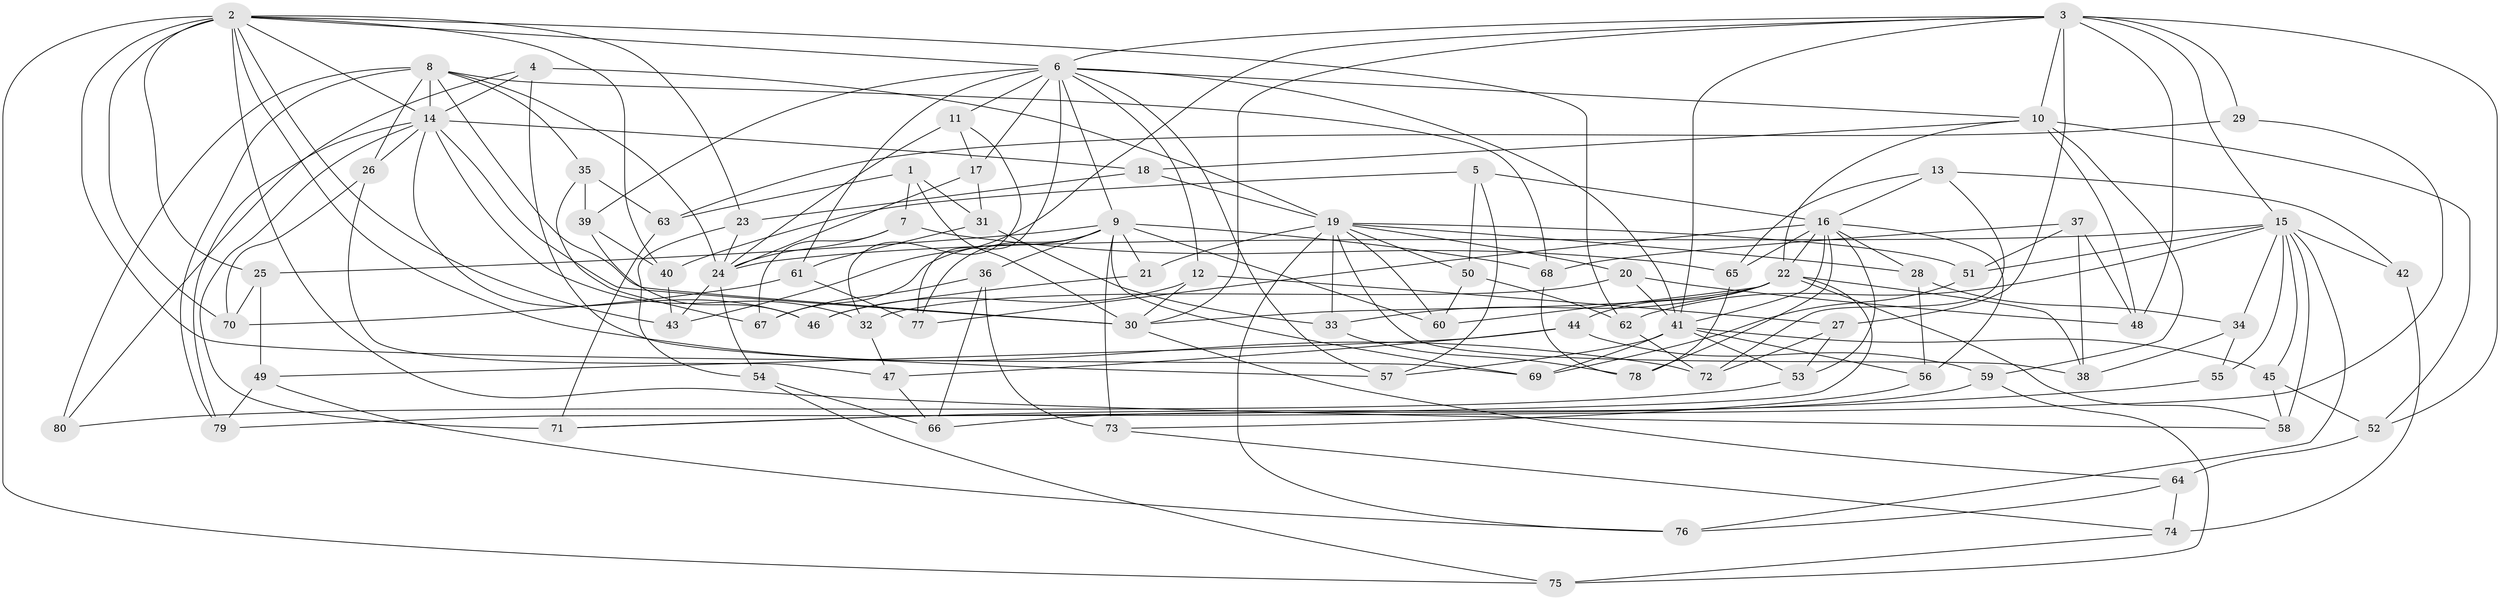 // original degree distribution, {4: 1.0}
// Generated by graph-tools (version 1.1) at 2025/53/03/04/25 22:53:45]
// undirected, 80 vertices, 196 edges
graph export_dot {
  node [color=gray90,style=filled];
  1;
  2;
  3;
  4;
  5;
  6;
  7;
  8;
  9;
  10;
  11;
  12;
  13;
  14;
  15;
  16;
  17;
  18;
  19;
  20;
  21;
  22;
  23;
  24;
  25;
  26;
  27;
  28;
  29;
  30;
  31;
  32;
  33;
  34;
  35;
  36;
  37;
  38;
  39;
  40;
  41;
  42;
  43;
  44;
  45;
  46;
  47;
  48;
  49;
  50;
  51;
  52;
  53;
  54;
  55;
  56;
  57;
  58;
  59;
  60;
  61;
  62;
  63;
  64;
  65;
  66;
  67;
  68;
  69;
  70;
  71;
  72;
  73;
  74;
  75;
  76;
  77;
  78;
  79;
  80;
  1 -- 7 [weight=1.0];
  1 -- 30 [weight=1.0];
  1 -- 31 [weight=1.0];
  1 -- 63 [weight=1.0];
  2 -- 6 [weight=1.0];
  2 -- 14 [weight=1.0];
  2 -- 23 [weight=1.0];
  2 -- 25 [weight=1.0];
  2 -- 40 [weight=1.0];
  2 -- 43 [weight=1.0];
  2 -- 58 [weight=1.0];
  2 -- 62 [weight=1.0];
  2 -- 69 [weight=1.0];
  2 -- 70 [weight=1.0];
  2 -- 72 [weight=1.0];
  2 -- 75 [weight=1.0];
  3 -- 6 [weight=1.0];
  3 -- 10 [weight=2.0];
  3 -- 15 [weight=1.0];
  3 -- 27 [weight=1.0];
  3 -- 29 [weight=2.0];
  3 -- 30 [weight=1.0];
  3 -- 41 [weight=1.0];
  3 -- 43 [weight=1.0];
  3 -- 48 [weight=1.0];
  3 -- 52 [weight=1.0];
  4 -- 14 [weight=1.0];
  4 -- 19 [weight=1.0];
  4 -- 57 [weight=1.0];
  4 -- 80 [weight=1.0];
  5 -- 16 [weight=1.0];
  5 -- 40 [weight=1.0];
  5 -- 50 [weight=1.0];
  5 -- 57 [weight=1.0];
  6 -- 9 [weight=1.0];
  6 -- 10 [weight=1.0];
  6 -- 11 [weight=1.0];
  6 -- 12 [weight=1.0];
  6 -- 17 [weight=1.0];
  6 -- 39 [weight=1.0];
  6 -- 41 [weight=1.0];
  6 -- 57 [weight=1.0];
  6 -- 61 [weight=1.0];
  6 -- 77 [weight=1.0];
  7 -- 24 [weight=1.0];
  7 -- 65 [weight=1.0];
  7 -- 67 [weight=1.0];
  8 -- 14 [weight=2.0];
  8 -- 24 [weight=1.0];
  8 -- 26 [weight=1.0];
  8 -- 30 [weight=1.0];
  8 -- 35 [weight=1.0];
  8 -- 68 [weight=1.0];
  8 -- 79 [weight=1.0];
  8 -- 80 [weight=2.0];
  9 -- 21 [weight=1.0];
  9 -- 25 [weight=1.0];
  9 -- 36 [weight=1.0];
  9 -- 60 [weight=1.0];
  9 -- 67 [weight=1.0];
  9 -- 68 [weight=1.0];
  9 -- 69 [weight=1.0];
  9 -- 73 [weight=1.0];
  9 -- 77 [weight=1.0];
  10 -- 18 [weight=1.0];
  10 -- 22 [weight=1.0];
  10 -- 48 [weight=1.0];
  10 -- 52 [weight=1.0];
  10 -- 59 [weight=1.0];
  11 -- 17 [weight=1.0];
  11 -- 24 [weight=1.0];
  11 -- 32 [weight=1.0];
  12 -- 27 [weight=1.0];
  12 -- 30 [weight=1.0];
  12 -- 46 [weight=1.0];
  13 -- 16 [weight=1.0];
  13 -- 42 [weight=1.0];
  13 -- 65 [weight=1.0];
  13 -- 72 [weight=1.0];
  14 -- 18 [weight=1.0];
  14 -- 26 [weight=1.0];
  14 -- 30 [weight=2.0];
  14 -- 32 [weight=1.0];
  14 -- 46 [weight=1.0];
  14 -- 71 [weight=1.0];
  14 -- 79 [weight=1.0];
  15 -- 24 [weight=1.0];
  15 -- 34 [weight=1.0];
  15 -- 42 [weight=2.0];
  15 -- 45 [weight=1.0];
  15 -- 51 [weight=1.0];
  15 -- 55 [weight=2.0];
  15 -- 58 [weight=1.0];
  15 -- 62 [weight=1.0];
  15 -- 76 [weight=1.0];
  16 -- 22 [weight=2.0];
  16 -- 28 [weight=1.0];
  16 -- 41 [weight=2.0];
  16 -- 53 [weight=1.0];
  16 -- 56 [weight=1.0];
  16 -- 65 [weight=1.0];
  16 -- 77 [weight=1.0];
  16 -- 78 [weight=1.0];
  17 -- 24 [weight=1.0];
  17 -- 31 [weight=1.0];
  18 -- 19 [weight=1.0];
  18 -- 23 [weight=1.0];
  19 -- 20 [weight=1.0];
  19 -- 21 [weight=2.0];
  19 -- 28 [weight=1.0];
  19 -- 33 [weight=1.0];
  19 -- 38 [weight=1.0];
  19 -- 50 [weight=1.0];
  19 -- 51 [weight=1.0];
  19 -- 60 [weight=1.0];
  19 -- 76 [weight=1.0];
  20 -- 32 [weight=1.0];
  20 -- 41 [weight=1.0];
  20 -- 48 [weight=1.0];
  21 -- 46 [weight=1.0];
  22 -- 30 [weight=1.0];
  22 -- 33 [weight=1.0];
  22 -- 38 [weight=1.0];
  22 -- 44 [weight=1.0];
  22 -- 58 [weight=1.0];
  22 -- 60 [weight=1.0];
  22 -- 71 [weight=1.0];
  23 -- 24 [weight=1.0];
  23 -- 54 [weight=1.0];
  24 -- 43 [weight=1.0];
  24 -- 54 [weight=1.0];
  25 -- 49 [weight=1.0];
  25 -- 70 [weight=1.0];
  26 -- 47 [weight=1.0];
  26 -- 70 [weight=1.0];
  27 -- 53 [weight=1.0];
  27 -- 72 [weight=1.0];
  28 -- 34 [weight=1.0];
  28 -- 56 [weight=1.0];
  29 -- 63 [weight=1.0];
  29 -- 79 [weight=1.0];
  30 -- 64 [weight=1.0];
  31 -- 33 [weight=1.0];
  31 -- 61 [weight=1.0];
  32 -- 47 [weight=1.0];
  33 -- 78 [weight=1.0];
  34 -- 38 [weight=1.0];
  34 -- 55 [weight=1.0];
  35 -- 39 [weight=1.0];
  35 -- 63 [weight=1.0];
  35 -- 67 [weight=1.0];
  36 -- 66 [weight=1.0];
  36 -- 67 [weight=1.0];
  36 -- 73 [weight=1.0];
  37 -- 38 [weight=1.0];
  37 -- 48 [weight=1.0];
  37 -- 51 [weight=1.0];
  37 -- 68 [weight=1.0];
  39 -- 40 [weight=1.0];
  39 -- 46 [weight=1.0];
  40 -- 43 [weight=1.0];
  41 -- 45 [weight=1.0];
  41 -- 53 [weight=1.0];
  41 -- 56 [weight=1.0];
  41 -- 57 [weight=1.0];
  41 -- 69 [weight=1.0];
  42 -- 74 [weight=1.0];
  44 -- 47 [weight=1.0];
  44 -- 49 [weight=1.0];
  44 -- 59 [weight=1.0];
  45 -- 52 [weight=1.0];
  45 -- 58 [weight=1.0];
  47 -- 66 [weight=1.0];
  49 -- 76 [weight=1.0];
  49 -- 79 [weight=1.0];
  50 -- 60 [weight=1.0];
  50 -- 62 [weight=1.0];
  51 -- 69 [weight=1.0];
  52 -- 64 [weight=1.0];
  53 -- 80 [weight=1.0];
  54 -- 66 [weight=1.0];
  54 -- 75 [weight=1.0];
  55 -- 71 [weight=1.0];
  56 -- 73 [weight=1.0];
  59 -- 66 [weight=1.0];
  59 -- 75 [weight=1.0];
  61 -- 70 [weight=1.0];
  61 -- 77 [weight=1.0];
  62 -- 72 [weight=1.0];
  63 -- 71 [weight=1.0];
  64 -- 74 [weight=1.0];
  64 -- 76 [weight=1.0];
  65 -- 78 [weight=1.0];
  68 -- 78 [weight=1.0];
  73 -- 74 [weight=1.0];
  74 -- 75 [weight=1.0];
}
